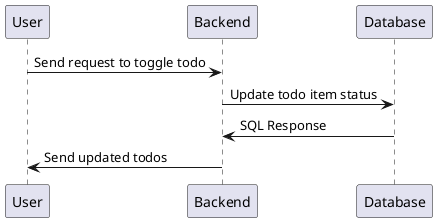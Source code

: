 @startuml

User -> Backend : Send request to toggle todo
Backend -> Database : Update todo item status
Database -> Backend : SQL Response
Backend -> User : Send updated todos

@enduml
